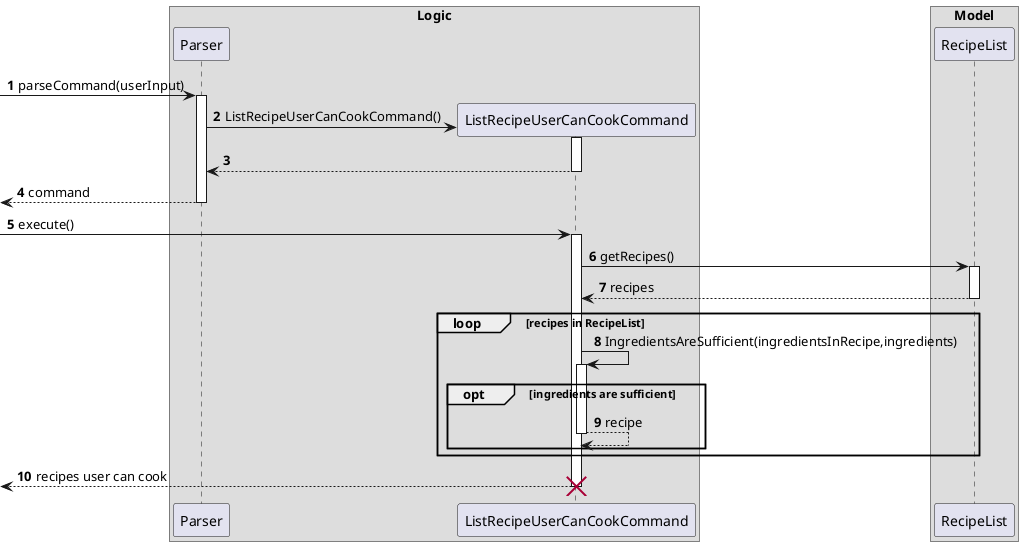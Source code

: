 @startuml
'https://plantuml.com/sequence-diagram

autonumber
box Logic
-> Parser: parseCommand(userInput)
activate Parser

create ListRecipeUserCanCookCommand
Parser -> ListRecipeUserCanCookCommand : ListRecipeUserCanCookCommand()
activate ListRecipeUserCanCookCommand

return
return command

-> ListRecipeUserCanCookCommand : execute()
activate ListRecipeUserCanCookCommand
end box

box Model
ListRecipeUserCanCookCommand -> RecipeList : getRecipes()
activate RecipeList
return recipes
end box

loop recipes in RecipeList
ListRecipeUserCanCookCommand -> ListRecipeUserCanCookCommand : IngredientsAreSufficient(ingredientsInRecipe,ingredients)
activate ListRecipeUserCanCookCommand
opt ingredients are sufficient
return recipe
end
end

return recipes user can cook
destroy ListRecipeUserCanCookCommand


@enduml